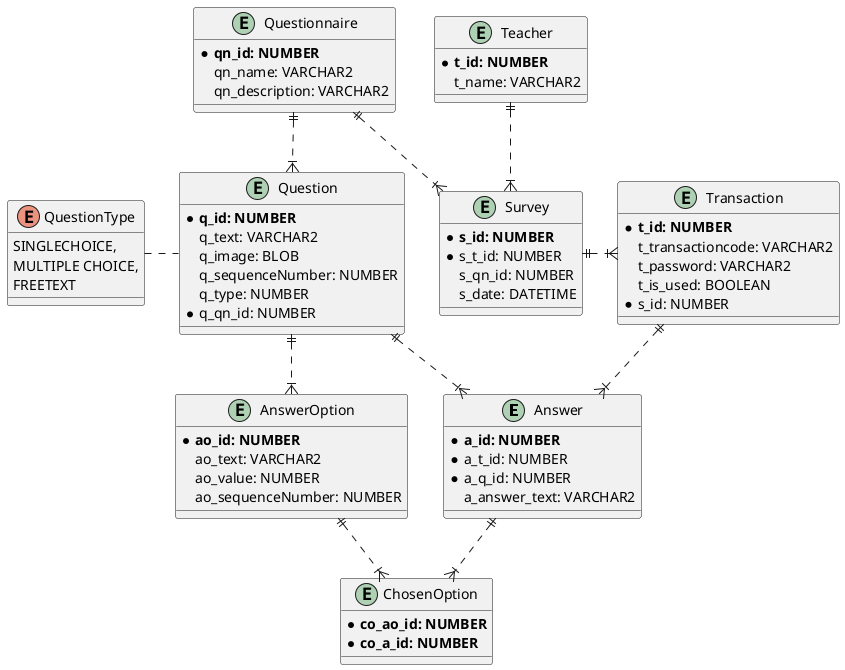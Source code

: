 @startuml

entity Answer{
    * **a_id: NUMBER**
    * a_t_id: NUMBER
    * a_q_id: NUMBER
    a_answer_text: VARCHAR2
}

entity AnswerOption{
    * **ao_id: NUMBER**
    ao_text: VARCHAR2
    ao_value: NUMBER
    ao_sequenceNumber: NUMBER
}

entity Question{
    * **q_id: NUMBER**
    q_text: VARCHAR2
    q_image: BLOB
    q_sequenceNumber: NUMBER
    q_type: NUMBER
    * q_qn_id: NUMBER
}

enum QuestionType{
SINGLECHOICE,
MULTIPLE CHOICE,
FREETEXT
}

entity Questionnaire{
     * **qn_id: NUMBER**
     qn_name: VARCHAR2
     qn_description: VARCHAR2
}

entity Transaction{
     * **t_id: NUMBER**
     t_transactioncode: VARCHAR2
     t_password: VARCHAR2
     t_is_used: BOOLEAN
     * s_id: NUMBER
}

entity Survey{
     * **s_id: NUMBER**
     * s_t_id: NUMBER
     s_qn_id: NUMBER
     s_date: DATETIME
}

entity ChosenOption {
    *  **co_ao_id: NUMBER**
    * **co_a_id: NUMBER**
}

entity Teacher {
    * **t_id: NUMBER**
    t_name: VARCHAR2
}

Teacher ||.down.|{ Survey
Questionnaire ||.down.|{  Survey
Questionnaire ||.down.|{ Question
Question ||.right.|{ Answer
Question ||.down.|{ AnswerOption
Survey  ||.right.|{  Transaction
Transaction ||..|{ Answer
Answer ||..|{ ChosenOption
AnswerOption ||..|{ ChosenOption
Question .left. QuestionType

@enduml

